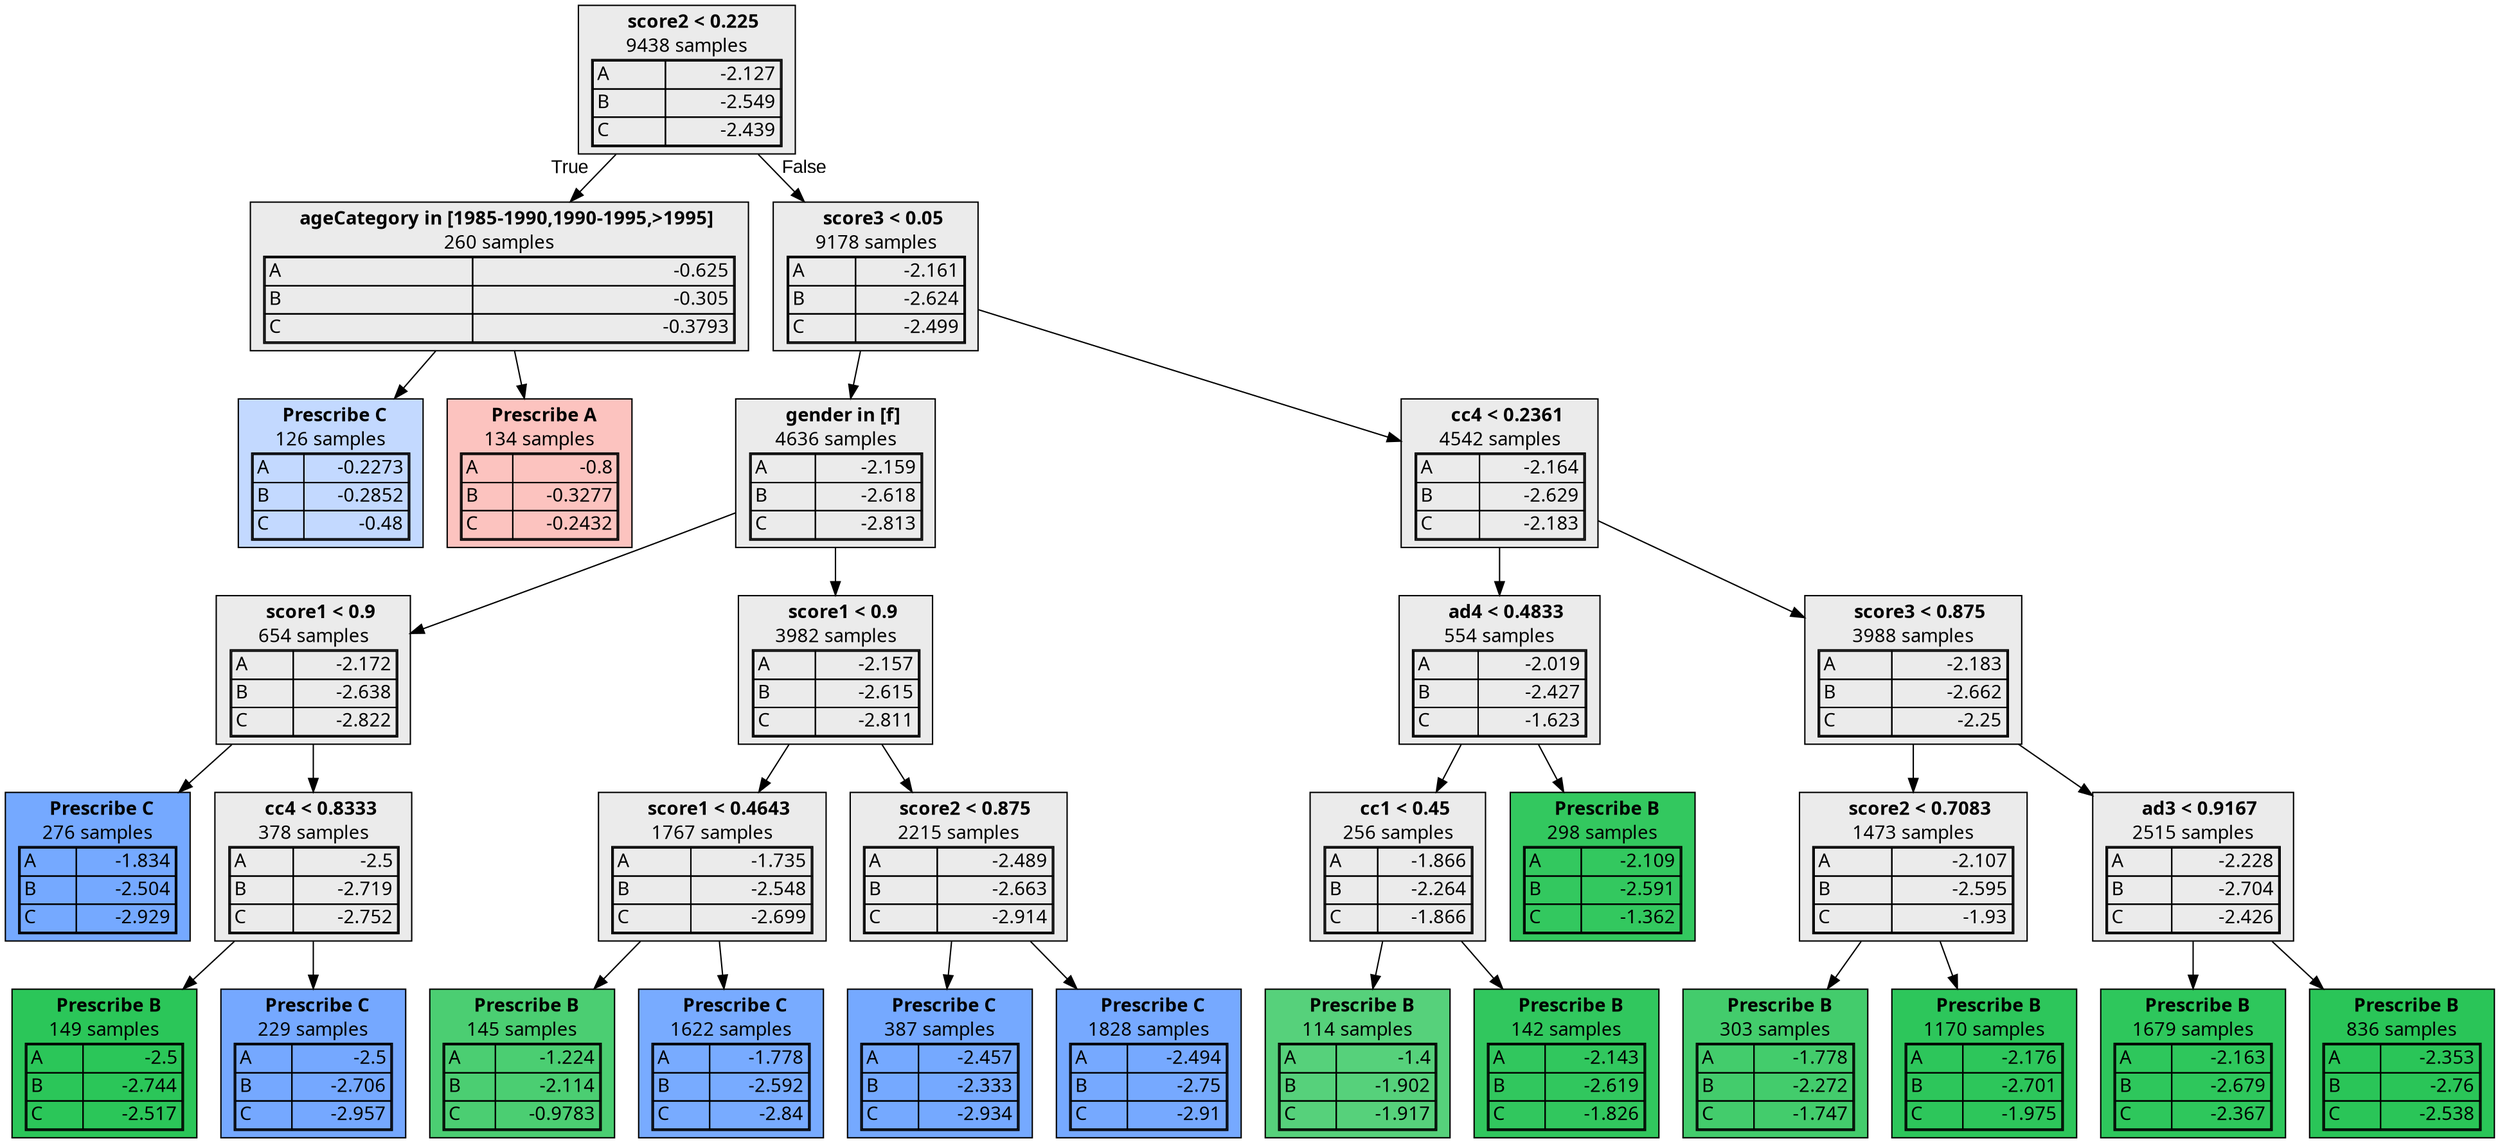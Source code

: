 digraph {
    1 [label=<  <TABLE BORDER="0" CELLPADDING="0">
      <TR>
    <TD>
      <B> score2 &lt; 0.225</B>
    </TD>
  </TR>

    <TR>
      <TD>9438 samples</TD>
    </TR>
    <TR>
  <TD>
    <TABLE CELLSPACING="0">
      
        <TR >
    <TD ALIGN="LEFT">A</TD>
    <TD ALIGN="RIGHT">-2.127</TD>
  </TR>
  <TR class="highlighted">
    <TD ALIGN="LEFT">B</TD>
    <TD ALIGN="RIGHT">-2.549</TD>
  </TR>
  <TR >
    <TD ALIGN="LEFT">C</TD>
    <TD ALIGN="RIGHT">-2.439</TD>
  </TR>

    </TABLE>
  </TD>
</TR>

  </TABLE>
>,fillcolor="#EBEBEB",shape=box,fontname="bold arial",style="filled"];
    1 -> 2 [labeldistance=2.5, labelangle=45, headlabel="True",fontname="arial"];
    1 -> 5 [labeldistance=2.5, labelangle=-45, headlabel="False",fontname="arial"];
    2 [label=<  <TABLE BORDER="0" CELLPADDING="0">
      <TR>
    <TD>
      <B> ageCategory in [1985-1990,1990-1995,&gt;1995]</B>
    </TD>
  </TR>

    <TR>
      <TD>260 samples</TD>
    </TR>
    <TR>
  <TD>
    <TABLE CELLSPACING="0">
      
        <TR class="highlighted">
    <TD ALIGN="LEFT">A</TD>
    <TD ALIGN="RIGHT">-0.625</TD>
  </TR>
  <TR >
    <TD ALIGN="LEFT">B</TD>
    <TD ALIGN="RIGHT">-0.305</TD>
  </TR>
  <TR >
    <TD ALIGN="LEFT">C</TD>
    <TD ALIGN="RIGHT">-0.3793</TD>
  </TR>

    </TABLE>
  </TD>
</TR>

  </TABLE>
>,fillcolor="#EBEBEB",shape=box,fontname="bold arial",style="filled"];
    2 -> 3;
    2 -> 4;
    3 [label=<  <TABLE BORDER="0" CELLPADDING="0">
      <TR>
    <TD>
      <B>Prescribe C</B>
    </TD>
  </TR>

    <TR>
      <TD>126 samples</TD>
    </TR>
    <TR>
  <TD>
    <TABLE CELLSPACING="0">
      
        <TR >
    <TD ALIGN="LEFT">A</TD>
    <TD ALIGN="RIGHT">-0.2273</TD>
  </TR>
  <TR >
    <TD ALIGN="LEFT">B</TD>
    <TD ALIGN="RIGHT">-0.2852</TD>
  </TR>
  <TR class="highlighted">
    <TD ALIGN="LEFT">C</TD>
    <TD ALIGN="RIGHT">-0.48</TD>
  </TR>

    </TABLE>
  </TD>
</TR>

  </TABLE>
>,fillcolor="#619CFF60",shape=box,fontname="bold arial",style="filled",color=black];
    4 [label=<  <TABLE BORDER="0" CELLPADDING="0">
      <TR>
    <TD>
      <B>Prescribe A</B>
    </TD>
  </TR>

    <TR>
      <TD>134 samples</TD>
    </TR>
    <TR>
  <TD>
    <TABLE CELLSPACING="0">
      
        <TR class="highlighted">
    <TD ALIGN="LEFT">A</TD>
    <TD ALIGN="RIGHT">-0.8</TD>
  </TR>
  <TR >
    <TD ALIGN="LEFT">B</TD>
    <TD ALIGN="RIGHT">-0.3277</TD>
  </TR>
  <TR >
    <TD ALIGN="LEFT">C</TD>
    <TD ALIGN="RIGHT">-0.2432</TD>
  </TR>

    </TABLE>
  </TD>
</TR>

  </TABLE>
>,fillcolor="#F8766D70",shape=box,fontname="bold arial",style="filled",color=black];
    5 [label=<  <TABLE BORDER="0" CELLPADDING="0">
      <TR>
    <TD>
      <B> score3 &lt; 0.05</B>
    </TD>
  </TR>

    <TR>
      <TD>9178 samples</TD>
    </TR>
    <TR>
  <TD>
    <TABLE CELLSPACING="0">
      
        <TR >
    <TD ALIGN="LEFT">A</TD>
    <TD ALIGN="RIGHT">-2.161</TD>
  </TR>
  <TR class="highlighted">
    <TD ALIGN="LEFT">B</TD>
    <TD ALIGN="RIGHT">-2.624</TD>
  </TR>
  <TR >
    <TD ALIGN="LEFT">C</TD>
    <TD ALIGN="RIGHT">-2.499</TD>
  </TR>

    </TABLE>
  </TD>
</TR>

  </TABLE>
>,fillcolor="#EBEBEB",shape=box,fontname="bold arial",style="filled"];
    5 -> 6;
    5 -> 19;
    6 [label=<  <TABLE BORDER="0" CELLPADDING="0">
      <TR>
    <TD>
      <B> gender in [f]</B>
    </TD>
  </TR>

    <TR>
      <TD>4636 samples</TD>
    </TR>
    <TR>
  <TD>
    <TABLE CELLSPACING="0">
      
        <TR >
    <TD ALIGN="LEFT">A</TD>
    <TD ALIGN="RIGHT">-2.159</TD>
  </TR>
  <TR >
    <TD ALIGN="LEFT">B</TD>
    <TD ALIGN="RIGHT">-2.618</TD>
  </TR>
  <TR class="highlighted">
    <TD ALIGN="LEFT">C</TD>
    <TD ALIGN="RIGHT">-2.813</TD>
  </TR>

    </TABLE>
  </TD>
</TR>

  </TABLE>
>,fillcolor="#EBEBEB",shape=box,fontname="bold arial",style="filled"];
    6 -> 7;
    6 -> 12;
    7 [label=<  <TABLE BORDER="0" CELLPADDING="0">
      <TR>
    <TD>
      <B> score1 &lt; 0.9</B>
    </TD>
  </TR>

    <TR>
      <TD>654 samples</TD>
    </TR>
    <TR>
  <TD>
    <TABLE CELLSPACING="0">
      
        <TR >
    <TD ALIGN="LEFT">A</TD>
    <TD ALIGN="RIGHT">-2.172</TD>
  </TR>
  <TR >
    <TD ALIGN="LEFT">B</TD>
    <TD ALIGN="RIGHT">-2.638</TD>
  </TR>
  <TR class="highlighted">
    <TD ALIGN="LEFT">C</TD>
    <TD ALIGN="RIGHT">-2.822</TD>
  </TR>

    </TABLE>
  </TD>
</TR>

  </TABLE>
>,fillcolor="#EBEBEB",shape=box,fontname="bold arial",style="filled"];
    7 -> 8;
    7 -> 9;
    8 [label=<  <TABLE BORDER="0" CELLPADDING="0">
      <TR>
    <TD>
      <B>Prescribe C</B>
    </TD>
  </TR>

    <TR>
      <TD>276 samples</TD>
    </TR>
    <TR>
  <TD>
    <TABLE CELLSPACING="0">
      
        <TR >
    <TD ALIGN="LEFT">A</TD>
    <TD ALIGN="RIGHT">-1.834</TD>
  </TR>
  <TR >
    <TD ALIGN="LEFT">B</TD>
    <TD ALIGN="RIGHT">-2.504</TD>
  </TR>
  <TR class="highlighted">
    <TD ALIGN="LEFT">C</TD>
    <TD ALIGN="RIGHT">-2.929</TD>
  </TR>

    </TABLE>
  </TD>
</TR>

  </TABLE>
>,fillcolor="#619CFFde",shape=box,fontname="bold arial",style="filled",color=black];
    9 [label=<  <TABLE BORDER="0" CELLPADDING="0">
      <TR>
    <TD>
      <B> cc4 &lt; 0.8333</B>
    </TD>
  </TR>

    <TR>
      <TD>378 samples</TD>
    </TR>
    <TR>
  <TD>
    <TABLE CELLSPACING="0">
      
        <TR >
    <TD ALIGN="LEFT">A</TD>
    <TD ALIGN="RIGHT">-2.5</TD>
  </TR>
  <TR >
    <TD ALIGN="LEFT">B</TD>
    <TD ALIGN="RIGHT">-2.719</TD>
  </TR>
  <TR class="highlighted">
    <TD ALIGN="LEFT">C</TD>
    <TD ALIGN="RIGHT">-2.752</TD>
  </TR>

    </TABLE>
  </TD>
</TR>

  </TABLE>
>,fillcolor="#EBEBEB",shape=box,fontname="bold arial",style="filled"];
    9 -> 10;
    9 -> 11;
    10 [label=<  <TABLE BORDER="0" CELLPADDING="0">
      <TR>
    <TD>
      <B>Prescribe B</B>
    </TD>
  </TR>

    <TR>
      <TD>149 samples</TD>
    </TR>
    <TR>
  <TD>
    <TABLE CELLSPACING="0">
      
        <TR >
    <TD ALIGN="LEFT">A</TD>
    <TD ALIGN="RIGHT">-2.5</TD>
  </TR>
  <TR class="highlighted">
    <TD ALIGN="LEFT">B</TD>
    <TD ALIGN="RIGHT">-2.744</TD>
  </TR>
  <TR >
    <TD ALIGN="LEFT">C</TD>
    <TD ALIGN="RIGHT">-2.517</TD>
  </TR>

    </TABLE>
  </TD>
</TR>

  </TABLE>
>,fillcolor="#00BA38d4",shape=box,fontname="bold arial",style="filled",color=black];
    11 [label=<  <TABLE BORDER="0" CELLPADDING="0">
      <TR>
    <TD>
      <B>Prescribe C</B>
    </TD>
  </TR>

    <TR>
      <TD>229 samples</TD>
    </TR>
    <TR>
  <TD>
    <TABLE CELLSPACING="0">
      
        <TR >
    <TD ALIGN="LEFT">A</TD>
    <TD ALIGN="RIGHT">-2.5</TD>
  </TR>
  <TR >
    <TD ALIGN="LEFT">B</TD>
    <TD ALIGN="RIGHT">-2.706</TD>
  </TR>
  <TR class="highlighted">
    <TD ALIGN="LEFT">C</TD>
    <TD ALIGN="RIGHT">-2.957</TD>
  </TR>

    </TABLE>
  </TD>
</TR>

  </TABLE>
>,fillcolor="#619CFFdf",shape=box,fontname="bold arial",style="filled",color=black];
    12 [label=<  <TABLE BORDER="0" CELLPADDING="0">
      <TR>
    <TD>
      <B> score1 &lt; 0.9</B>
    </TD>
  </TR>

    <TR>
      <TD>3982 samples</TD>
    </TR>
    <TR>
  <TD>
    <TABLE CELLSPACING="0">
      
        <TR >
    <TD ALIGN="LEFT">A</TD>
    <TD ALIGN="RIGHT">-2.157</TD>
  </TR>
  <TR >
    <TD ALIGN="LEFT">B</TD>
    <TD ALIGN="RIGHT">-2.615</TD>
  </TR>
  <TR class="highlighted">
    <TD ALIGN="LEFT">C</TD>
    <TD ALIGN="RIGHT">-2.811</TD>
  </TR>

    </TABLE>
  </TD>
</TR>

  </TABLE>
>,fillcolor="#EBEBEB",shape=box,fontname="bold arial",style="filled"];
    12 -> 13;
    12 -> 16;
    13 [label=<  <TABLE BORDER="0" CELLPADDING="0">
      <TR>
    <TD>
      <B> score1 &lt; 0.4643</B>
    </TD>
  </TR>

    <TR>
      <TD>1767 samples</TD>
    </TR>
    <TR>
  <TD>
    <TABLE CELLSPACING="0">
      
        <TR >
    <TD ALIGN="LEFT">A</TD>
    <TD ALIGN="RIGHT">-1.735</TD>
  </TR>
  <TR >
    <TD ALIGN="LEFT">B</TD>
    <TD ALIGN="RIGHT">-2.548</TD>
  </TR>
  <TR class="highlighted">
    <TD ALIGN="LEFT">C</TD>
    <TD ALIGN="RIGHT">-2.699</TD>
  </TR>

    </TABLE>
  </TD>
</TR>

  </TABLE>
>,fillcolor="#EBEBEB",shape=box,fontname="bold arial",style="filled"];
    13 -> 14;
    13 -> 15;
    14 [label=<  <TABLE BORDER="0" CELLPADDING="0">
      <TR>
    <TD>
      <B>Prescribe B</B>
    </TD>
  </TR>

    <TR>
      <TD>145 samples</TD>
    </TR>
    <TR>
  <TD>
    <TABLE CELLSPACING="0">
      
        <TR >
    <TD ALIGN="LEFT">A</TD>
    <TD ALIGN="RIGHT">-1.224</TD>
  </TR>
  <TR class="highlighted">
    <TD ALIGN="LEFT">B</TD>
    <TD ALIGN="RIGHT">-2.114</TD>
  </TR>
  <TR >
    <TD ALIGN="LEFT">C</TD>
    <TD ALIGN="RIGHT">-0.9783</TD>
  </TR>

    </TABLE>
  </TD>
</TR>

  </TABLE>
>,fillcolor="#00BA38b4",shape=box,fontname="bold arial",style="filled",color=black];
    15 [label=<  <TABLE BORDER="0" CELLPADDING="0">
      <TR>
    <TD>
      <B>Prescribe C</B>
    </TD>
  </TR>

    <TR>
      <TD>1622 samples</TD>
    </TR>
    <TR>
  <TD>
    <TABLE CELLSPACING="0">
      
        <TR >
    <TD ALIGN="LEFT">A</TD>
    <TD ALIGN="RIGHT">-1.778</TD>
  </TR>
  <TR >
    <TD ALIGN="LEFT">B</TD>
    <TD ALIGN="RIGHT">-2.592</TD>
  </TR>
  <TR class="highlighted">
    <TD ALIGN="LEFT">C</TD>
    <TD ALIGN="RIGHT">-2.84</TD>
  </TR>

    </TABLE>
  </TD>
</TR>

  </TABLE>
>,fillcolor="#619CFFd9",shape=box,fontname="bold arial",style="filled",color=black];
    16 [label=<  <TABLE BORDER="0" CELLPADDING="0">
      <TR>
    <TD>
      <B> score2 &lt; 0.875</B>
    </TD>
  </TR>

    <TR>
      <TD>2215 samples</TD>
    </TR>
    <TR>
  <TD>
    <TABLE CELLSPACING="0">
      
        <TR >
    <TD ALIGN="LEFT">A</TD>
    <TD ALIGN="RIGHT">-2.489</TD>
  </TR>
  <TR >
    <TD ALIGN="LEFT">B</TD>
    <TD ALIGN="RIGHT">-2.663</TD>
  </TR>
  <TR class="highlighted">
    <TD ALIGN="LEFT">C</TD>
    <TD ALIGN="RIGHT">-2.914</TD>
  </TR>

    </TABLE>
  </TD>
</TR>

  </TABLE>
>,fillcolor="#EBEBEB",shape=box,fontname="bold arial",style="filled"];
    16 -> 17;
    16 -> 18;
    17 [label=<  <TABLE BORDER="0" CELLPADDING="0">
      <TR>
    <TD>
      <B>Prescribe C</B>
    </TD>
  </TR>

    <TR>
      <TD>387 samples</TD>
    </TR>
    <TR>
  <TD>
    <TABLE CELLSPACING="0">
      
        <TR >
    <TD ALIGN="LEFT">A</TD>
    <TD ALIGN="RIGHT">-2.457</TD>
  </TR>
  <TR >
    <TD ALIGN="LEFT">B</TD>
    <TD ALIGN="RIGHT">-2.333</TD>
  </TR>
  <TR class="highlighted">
    <TD ALIGN="LEFT">C</TD>
    <TD ALIGN="RIGHT">-2.934</TD>
  </TR>

    </TABLE>
  </TD>
</TR>

  </TABLE>
>,fillcolor="#619CFFde",shape=box,fontname="bold arial",style="filled",color=black];
    18 [label=<  <TABLE BORDER="0" CELLPADDING="0">
      <TR>
    <TD>
      <B>Prescribe C</B>
    </TD>
  </TR>

    <TR>
      <TD>1828 samples</TD>
    </TR>
    <TR>
  <TD>
    <TABLE CELLSPACING="0">
      
        <TR >
    <TD ALIGN="LEFT">A</TD>
    <TD ALIGN="RIGHT">-2.494</TD>
  </TR>
  <TR >
    <TD ALIGN="LEFT">B</TD>
    <TD ALIGN="RIGHT">-2.75</TD>
  </TR>
  <TR class="highlighted">
    <TD ALIGN="LEFT">C</TD>
    <TD ALIGN="RIGHT">-2.91</TD>
  </TR>

    </TABLE>
  </TD>
</TR>

  </TABLE>
>,fillcolor="#619CFFdd",shape=box,fontname="bold arial",style="filled",color=black];
    19 [label=<  <TABLE BORDER="0" CELLPADDING="0">
      <TR>
    <TD>
      <B> cc4 &lt; 0.2361</B>
    </TD>
  </TR>

    <TR>
      <TD>4542 samples</TD>
    </TR>
    <TR>
  <TD>
    <TABLE CELLSPACING="0">
      
        <TR >
    <TD ALIGN="LEFT">A</TD>
    <TD ALIGN="RIGHT">-2.164</TD>
  </TR>
  <TR class="highlighted">
    <TD ALIGN="LEFT">B</TD>
    <TD ALIGN="RIGHT">-2.629</TD>
  </TR>
  <TR >
    <TD ALIGN="LEFT">C</TD>
    <TD ALIGN="RIGHT">-2.183</TD>
  </TR>

    </TABLE>
  </TD>
</TR>

  </TABLE>
>,fillcolor="#EBEBEB",shape=box,fontname="bold arial",style="filled"];
    19 -> 20;
    19 -> 25;
    20 [label=<  <TABLE BORDER="0" CELLPADDING="0">
      <TR>
    <TD>
      <B> ad4 &lt; 0.4833</B>
    </TD>
  </TR>

    <TR>
      <TD>554 samples</TD>
    </TR>
    <TR>
  <TD>
    <TABLE CELLSPACING="0">
      
        <TR >
    <TD ALIGN="LEFT">A</TD>
    <TD ALIGN="RIGHT">-2.019</TD>
  </TR>
  <TR class="highlighted">
    <TD ALIGN="LEFT">B</TD>
    <TD ALIGN="RIGHT">-2.427</TD>
  </TR>
  <TR >
    <TD ALIGN="LEFT">C</TD>
    <TD ALIGN="RIGHT">-1.623</TD>
  </TR>

    </TABLE>
  </TD>
</TR>

  </TABLE>
>,fillcolor="#EBEBEB",shape=box,fontname="bold arial",style="filled"];
    20 -> 21;
    20 -> 24;
    21 [label=<  <TABLE BORDER="0" CELLPADDING="0">
      <TR>
    <TD>
      <B> cc1 &lt; 0.45</B>
    </TD>
  </TR>

    <TR>
      <TD>256 samples</TD>
    </TR>
    <TR>
  <TD>
    <TABLE CELLSPACING="0">
      
        <TR >
    <TD ALIGN="LEFT">A</TD>
    <TD ALIGN="RIGHT">-1.866</TD>
  </TR>
  <TR class="highlighted">
    <TD ALIGN="LEFT">B</TD>
    <TD ALIGN="RIGHT">-2.264</TD>
  </TR>
  <TR >
    <TD ALIGN="LEFT">C</TD>
    <TD ALIGN="RIGHT">-1.866</TD>
  </TR>

    </TABLE>
  </TD>
</TR>

  </TABLE>
>,fillcolor="#EBEBEB",shape=box,fontname="bold arial",style="filled"];
    21 -> 22;
    21 -> 23;
    22 [label=<  <TABLE BORDER="0" CELLPADDING="0">
      <TR>
    <TD>
      <B>Prescribe B</B>
    </TD>
  </TR>

    <TR>
      <TD>114 samples</TD>
    </TR>
    <TR>
  <TD>
    <TABLE CELLSPACING="0">
      
        <TR >
    <TD ALIGN="LEFT">A</TD>
    <TD ALIGN="RIGHT">-1.4</TD>
  </TR>
  <TR class="highlighted">
    <TD ALIGN="LEFT">B</TD>
    <TD ALIGN="RIGHT">-1.902</TD>
  </TR>
  <TR >
    <TD ALIGN="LEFT">C</TD>
    <TD ALIGN="RIGHT">-1.917</TD>
  </TR>

    </TABLE>
  </TD>
</TR>

  </TABLE>
>,fillcolor="#00BA38a9",shape=box,fontname="bold arial",style="filled",color=black];
    23 [label=<  <TABLE BORDER="0" CELLPADDING="0">
      <TR>
    <TD>
      <B>Prescribe B</B>
    </TD>
  </TR>

    <TR>
      <TD>142 samples</TD>
    </TR>
    <TR>
  <TD>
    <TABLE CELLSPACING="0">
      
        <TR >
    <TD ALIGN="LEFT">A</TD>
    <TD ALIGN="RIGHT">-2.143</TD>
  </TR>
  <TR class="highlighted">
    <TD ALIGN="LEFT">B</TD>
    <TD ALIGN="RIGHT">-2.619</TD>
  </TR>
  <TR >
    <TD ALIGN="LEFT">C</TD>
    <TD ALIGN="RIGHT">-1.826</TD>
  </TR>

    </TABLE>
  </TD>
</TR>

  </TABLE>
>,fillcolor="#00BA38ce",shape=box,fontname="bold arial",style="filled",color=black];
    24 [label=<  <TABLE BORDER="0" CELLPADDING="0">
      <TR>
    <TD>
      <B>Prescribe B</B>
    </TD>
  </TR>

    <TR>
      <TD>298 samples</TD>
    </TR>
    <TR>
  <TD>
    <TABLE CELLSPACING="0">
      
        <TR >
    <TD ALIGN="LEFT">A</TD>
    <TD ALIGN="RIGHT">-2.109</TD>
  </TR>
  <TR class="highlighted">
    <TD ALIGN="LEFT">B</TD>
    <TD ALIGN="RIGHT">-2.591</TD>
  </TR>
  <TR >
    <TD ALIGN="LEFT">C</TD>
    <TD ALIGN="RIGHT">-1.362</TD>
  </TR>

    </TABLE>
  </TD>
</TR>

  </TABLE>
>,fillcolor="#00BA38cc",shape=box,fontname="bold arial",style="filled",color=black];
    25 [label=<  <TABLE BORDER="0" CELLPADDING="0">
      <TR>
    <TD>
      <B> score3 &lt; 0.875</B>
    </TD>
  </TR>

    <TR>
      <TD>3988 samples</TD>
    </TR>
    <TR>
  <TD>
    <TABLE CELLSPACING="0">
      
        <TR >
    <TD ALIGN="LEFT">A</TD>
    <TD ALIGN="RIGHT">-2.183</TD>
  </TR>
  <TR class="highlighted">
    <TD ALIGN="LEFT">B</TD>
    <TD ALIGN="RIGHT">-2.662</TD>
  </TR>
  <TR >
    <TD ALIGN="LEFT">C</TD>
    <TD ALIGN="RIGHT">-2.25</TD>
  </TR>

    </TABLE>
  </TD>
</TR>

  </TABLE>
>,fillcolor="#EBEBEB",shape=box,fontname="bold arial",style="filled"];
    25 -> 26;
    25 -> 29;
    26 [label=<  <TABLE BORDER="0" CELLPADDING="0">
      <TR>
    <TD>
      <B> score2 &lt; 0.7083</B>
    </TD>
  </TR>

    <TR>
      <TD>1473 samples</TD>
    </TR>
    <TR>
  <TD>
    <TABLE CELLSPACING="0">
      
        <TR >
    <TD ALIGN="LEFT">A</TD>
    <TD ALIGN="RIGHT">-2.107</TD>
  </TR>
  <TR class="highlighted">
    <TD ALIGN="LEFT">B</TD>
    <TD ALIGN="RIGHT">-2.595</TD>
  </TR>
  <TR >
    <TD ALIGN="LEFT">C</TD>
    <TD ALIGN="RIGHT">-1.93</TD>
  </TR>

    </TABLE>
  </TD>
</TR>

  </TABLE>
>,fillcolor="#EBEBEB",shape=box,fontname="bold arial",style="filled"];
    26 -> 27;
    26 -> 28;
    27 [label=<  <TABLE BORDER="0" CELLPADDING="0">
      <TR>
    <TD>
      <B>Prescribe B</B>
    </TD>
  </TR>

    <TR>
      <TD>303 samples</TD>
    </TR>
    <TR>
  <TD>
    <TABLE CELLSPACING="0">
      
        <TR >
    <TD ALIGN="LEFT">A</TD>
    <TD ALIGN="RIGHT">-1.778</TD>
  </TR>
  <TR class="highlighted">
    <TD ALIGN="LEFT">B</TD>
    <TD ALIGN="RIGHT">-2.272</TD>
  </TR>
  <TR >
    <TD ALIGN="LEFT">C</TD>
    <TD ALIGN="RIGHT">-1.747</TD>
  </TR>

    </TABLE>
  </TD>
</TR>

  </TABLE>
>,fillcolor="#00BA38bc",shape=box,fontname="bold arial",style="filled",color=black];
    28 [label=<  <TABLE BORDER="0" CELLPADDING="0">
      <TR>
    <TD>
      <B>Prescribe B</B>
    </TD>
  </TR>

    <TR>
      <TD>1170 samples</TD>
    </TR>
    <TR>
  <TD>
    <TABLE CELLSPACING="0">
      
        <TR >
    <TD ALIGN="LEFT">A</TD>
    <TD ALIGN="RIGHT">-2.176</TD>
  </TR>
  <TR class="highlighted">
    <TD ALIGN="LEFT">B</TD>
    <TD ALIGN="RIGHT">-2.701</TD>
  </TR>
  <TR >
    <TD ALIGN="LEFT">C</TD>
    <TD ALIGN="RIGHT">-1.975</TD>
  </TR>

    </TABLE>
  </TD>
</TR>

  </TABLE>
>,fillcolor="#00BA38d2",shape=box,fontname="bold arial",style="filled",color=black];
    29 [label=<  <TABLE BORDER="0" CELLPADDING="0">
      <TR>
    <TD>
      <B> ad3 &lt; 0.9167</B>
    </TD>
  </TR>

    <TR>
      <TD>2515 samples</TD>
    </TR>
    <TR>
  <TD>
    <TABLE CELLSPACING="0">
      
        <TR >
    <TD ALIGN="LEFT">A</TD>
    <TD ALIGN="RIGHT">-2.228</TD>
  </TR>
  <TR class="highlighted">
    <TD ALIGN="LEFT">B</TD>
    <TD ALIGN="RIGHT">-2.704</TD>
  </TR>
  <TR >
    <TD ALIGN="LEFT">C</TD>
    <TD ALIGN="RIGHT">-2.426</TD>
  </TR>

    </TABLE>
  </TD>
</TR>

  </TABLE>
>,fillcolor="#EBEBEB",shape=box,fontname="bold arial",style="filled"];
    29 -> 30;
    29 -> 31;
    30 [label=<  <TABLE BORDER="0" CELLPADDING="0">
      <TR>
    <TD>
      <B>Prescribe B</B>
    </TD>
  </TR>

    <TR>
      <TD>1679 samples</TD>
    </TR>
    <TR>
  <TD>
    <TABLE CELLSPACING="0">
      
        <TR >
    <TD ALIGN="LEFT">A</TD>
    <TD ALIGN="RIGHT">-2.163</TD>
  </TR>
  <TR class="highlighted">
    <TD ALIGN="LEFT">B</TD>
    <TD ALIGN="RIGHT">-2.679</TD>
  </TR>
  <TR >
    <TD ALIGN="LEFT">C</TD>
    <TD ALIGN="RIGHT">-2.367</TD>
  </TR>

    </TABLE>
  </TD>
</TR>

  </TABLE>
>,fillcolor="#00BA38d1",shape=box,fontname="bold arial",style="filled",color=black];
    31 [label=<  <TABLE BORDER="0" CELLPADDING="0">
      <TR>
    <TD>
      <B>Prescribe B</B>
    </TD>
  </TR>

    <TR>
      <TD>836 samples</TD>
    </TR>
    <TR>
  <TD>
    <TABLE CELLSPACING="0">
      
        <TR >
    <TD ALIGN="LEFT">A</TD>
    <TD ALIGN="RIGHT">-2.353</TD>
  </TR>
  <TR class="highlighted">
    <TD ALIGN="LEFT">B</TD>
    <TD ALIGN="RIGHT">-2.76</TD>
  </TR>
  <TR >
    <TD ALIGN="LEFT">C</TD>
    <TD ALIGN="RIGHT">-2.538</TD>
  </TR>

    </TABLE>
  </TD>
</TR>

  </TABLE>
>,fillcolor="#00BA38d5",shape=box,fontname="bold arial",style="filled",color=black];
}
